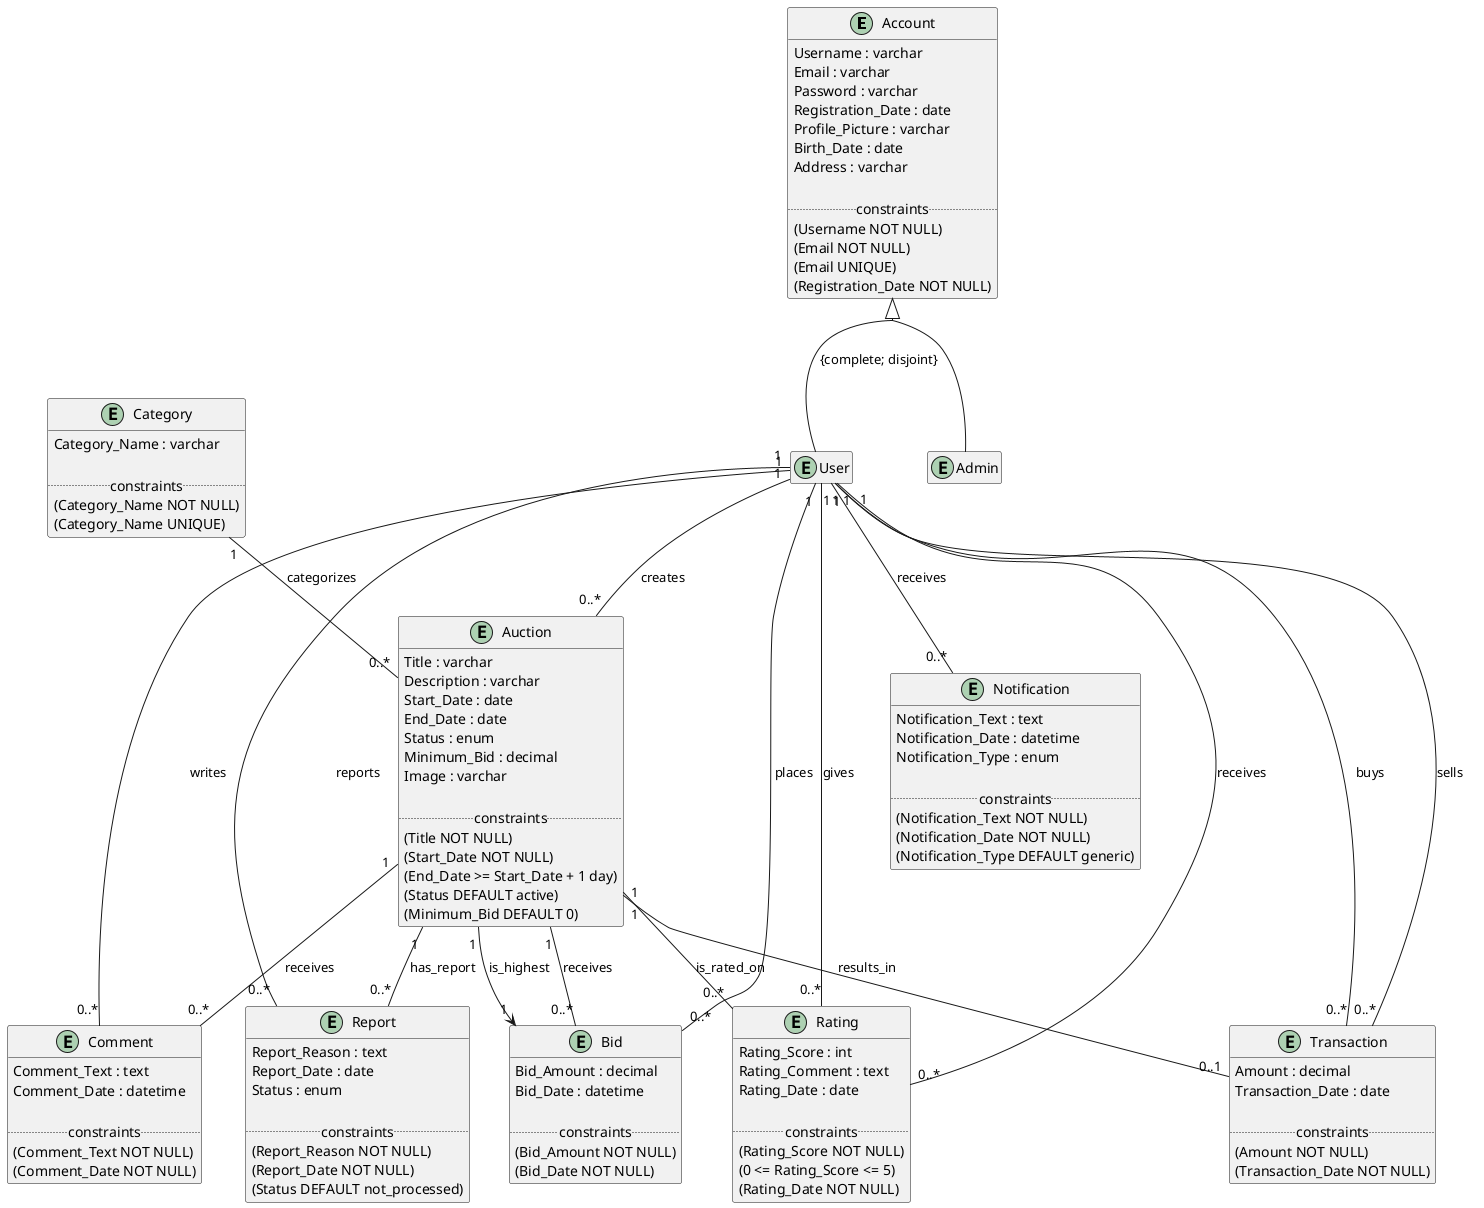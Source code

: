 
@startuml
skinparam groupInheritance 2

entity Account {
  Username : varchar
  Email : varchar
  Password : varchar
  Registration_Date : date
  Profile_Picture : varchar
  Birth_Date : date
  Address : varchar
  
  ..constraints..
  (Username NOT NULL)
  (Email NOT NULL)
  (Email UNIQUE)
  (Registration_Date NOT NULL)
}

entity User {
}

entity Admin {
}

entity Auction {
  Title : varchar
  Description : varchar
  Start_Date : date
  End_Date : date
  Status : enum
  Minimum_Bid : decimal
  Image : varchar
  
  ..constraints..
  (Title NOT NULL)
  (Start_Date NOT NULL)
  (End_Date >= Start_Date + 1 day)
  (Status DEFAULT active)
  (Minimum_Bid DEFAULT 0)
}

entity Category {
  Category_Name : varchar
  
  ..constraints..
  (Category_Name NOT NULL)
  (Category_Name UNIQUE)
}

entity Bid {
  Bid_Amount : decimal
  Bid_Date : datetime
  
  ..constraints..
  (Bid_Amount NOT NULL)
  (Bid_Date NOT NULL)
}

entity Rating {
  Rating_Score : int
  Rating_Comment : text
  Rating_Date : date
  
  ..constraints..
  (Rating_Score NOT NULL)
  (0 <= Rating_Score <= 5)
  (Rating_Date NOT NULL)
}

entity Comment {
  Comment_Text : text
  Comment_Date : datetime
  
  ..constraints..
  (Comment_Text NOT NULL)
  (Comment_Date NOT NULL)
}

entity Report {
  Report_Reason : text
  Report_Date : date
  Status : enum
  
  ..constraints..
  (Report_Reason NOT NULL)
  (Report_Date NOT NULL)
  (Status DEFAULT not_processed)
}

entity Notification {
  Notification_Text : text
  Notification_Date : datetime
  Notification_Type : enum
  
  ..constraints..
  (Notification_Text NOT NULL)
  (Notification_Date NOT NULL)
  (Notification_Type DEFAULT generic)
}

entity Transaction {
  Amount : decimal
  Transaction_Date : date
  
  ..constraints..
  (Amount NOT NULL)
  (Transaction_Date NOT NULL)
}

Account <|-- User : {complete; disjoint}
Account <|-- Admin
User "1" -- "0..*" Auction : creates
Auction "1" -- "0..*" Bid : receives
Bid "1" <-- "1" Auction : is_highest
User "1" -- "0..*" Bid : places
Auction "1" -- "0..*" Comment : receives
User "1" -- "0..*" Comment : writes
Category "1" -- "0..*" Auction : categorizes
Auction "1" -- "0..*" Rating : is_rated_on
User "1" -- "0..*" Rating : gives
User "1" -- "0..*" Rating : receives
Auction "1" -- "0..*" Report : has_report
User "1" -- "0..*" Report : reports
User "1" -- "0..*" Notification : receives
Auction "1" -- "0..1" Transaction : results_in
User "1" -- "0..*" Transaction : buys
User "1" -- "0..*" Transaction : sells


hide empty members

@enduml
